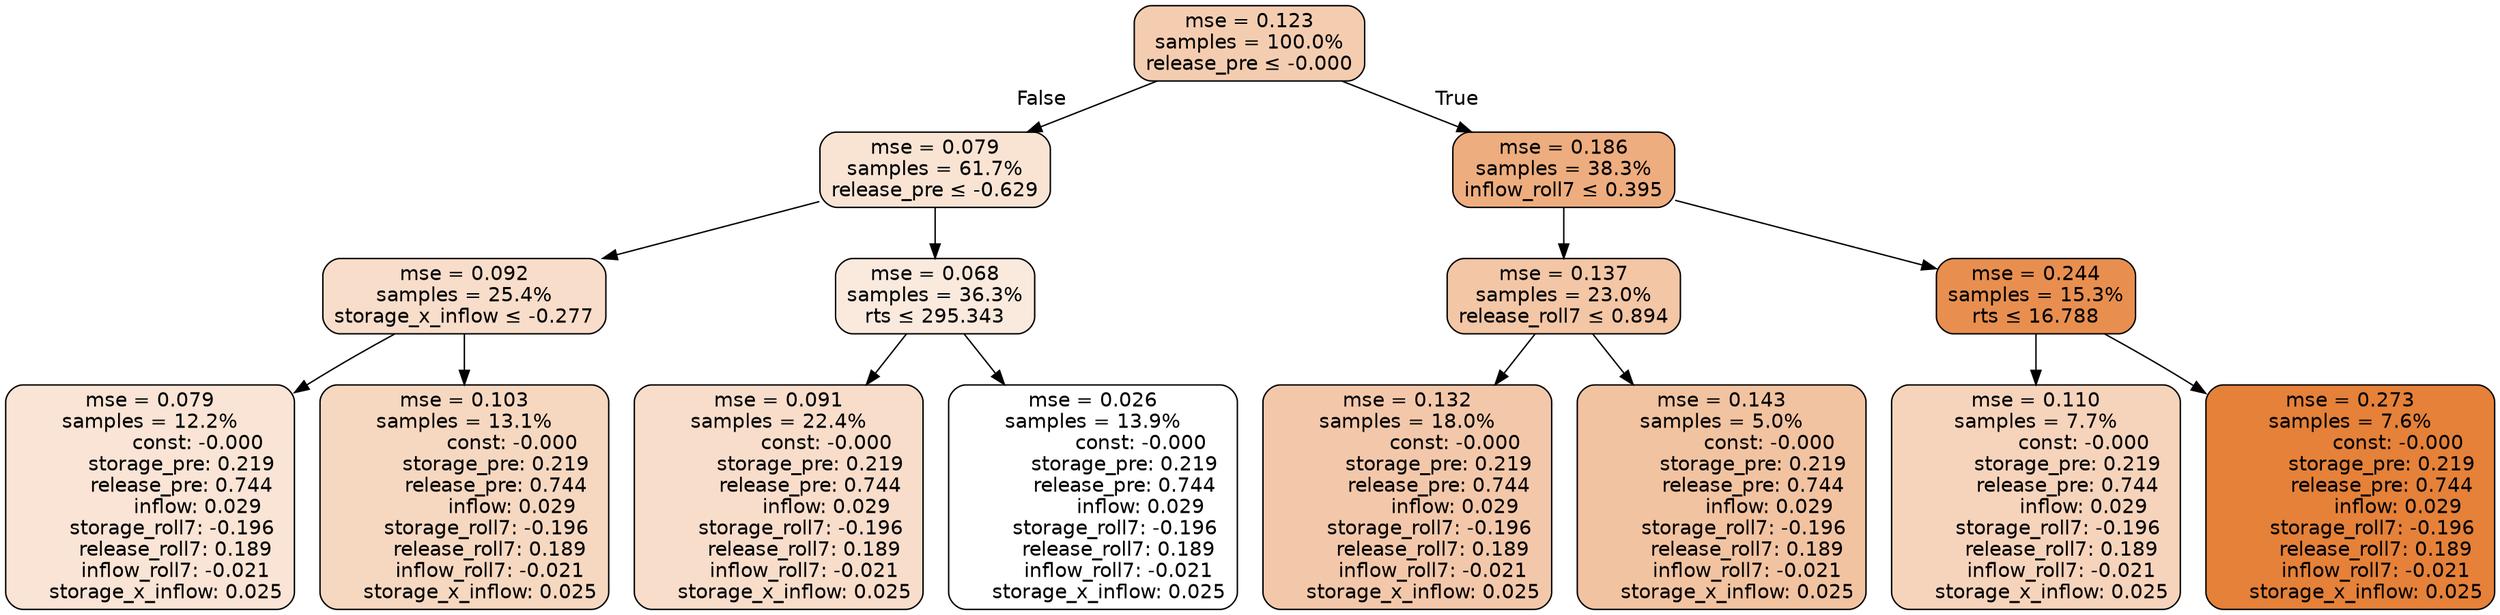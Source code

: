 digraph tree {
node [shape=rectangle, style="filled, rounded", color="black", fontname=helvetica] ;
edge [fontname=helvetica] ;
	"0" [label="mse = 0.123
samples = 100.0%
release_pre &le; -0.000", fillcolor="#f4cdb1"]
	"1" [label="mse = 0.079
samples = 61.7%
release_pre &le; -0.629", fillcolor="#f9e4d4"]
	"2" [label="mse = 0.092
samples = 25.4%
storage_x_inflow &le; -0.277", fillcolor="#f8ddca"]
	"3" [label="mse = 0.079
samples = 12.2%
               const: -0.000
          storage_pre: 0.219
          release_pre: 0.744
               inflow: 0.029
       storage_roll7: -0.196
        release_roll7: 0.189
        inflow_roll7: -0.021
     storage_x_inflow: 0.025", fillcolor="#f9e4d5"]
	"4" [label="mse = 0.103
samples = 13.1%
               const: -0.000
          storage_pre: 0.219
          release_pre: 0.744
               inflow: 0.029
       storage_roll7: -0.196
        release_roll7: 0.189
        inflow_roll7: -0.021
     storage_x_inflow: 0.025", fillcolor="#f6d8c1"]
	"5" [label="mse = 0.068
samples = 36.3%
rts &le; 295.343", fillcolor="#fae9dd"]
	"6" [label="mse = 0.091
samples = 22.4%
               const: -0.000
          storage_pre: 0.219
          release_pre: 0.744
               inflow: 0.029
       storage_roll7: -0.196
        release_roll7: 0.189
        inflow_roll7: -0.021
     storage_x_inflow: 0.025", fillcolor="#f8ddcb"]
	"7" [label="mse = 0.026
samples = 13.9%
               const: -0.000
          storage_pre: 0.219
          release_pre: 0.744
               inflow: 0.029
       storage_roll7: -0.196
        release_roll7: 0.189
        inflow_roll7: -0.021
     storage_x_inflow: 0.025", fillcolor="#ffffff"]
	"8" [label="mse = 0.186
samples = 38.3%
inflow_roll7 &le; 0.395", fillcolor="#eead7e"]
	"9" [label="mse = 0.137
samples = 23.0%
release_roll7 &le; 0.894", fillcolor="#f3c6a5"]
	"10" [label="mse = 0.132
samples = 18.0%
               const: -0.000
          storage_pre: 0.219
          release_pre: 0.744
               inflow: 0.029
       storage_roll7: -0.196
        release_roll7: 0.189
        inflow_roll7: -0.021
     storage_x_inflow: 0.025", fillcolor="#f3c8aa"]
	"11" [label="mse = 0.143
samples = 5.0%
               const: -0.000
          storage_pre: 0.219
          release_pre: 0.744
               inflow: 0.029
       storage_roll7: -0.196
        release_roll7: 0.189
        inflow_roll7: -0.021
     storage_x_inflow: 0.025", fillcolor="#f2c3a1"]
	"12" [label="mse = 0.244
samples = 15.3%
rts &le; 16.788", fillcolor="#e88f50"]
	"13" [label="mse = 0.110
samples = 7.7%
               const: -0.000
          storage_pre: 0.219
          release_pre: 0.744
               inflow: 0.029
       storage_roll7: -0.196
        release_roll7: 0.189
        inflow_roll7: -0.021
     storage_x_inflow: 0.025", fillcolor="#f6d4bc"]
	"14" [label="mse = 0.273
samples = 7.6%
               const: -0.000
          storage_pre: 0.219
          release_pre: 0.744
               inflow: 0.029
       storage_roll7: -0.196
        release_roll7: 0.189
        inflow_roll7: -0.021
     storage_x_inflow: 0.025", fillcolor="#e58139"]

	"0" -> "1" [labeldistance=2.5, labelangle=45, headlabel="False"]
	"1" -> "2"
	"2" -> "3"
	"2" -> "4"
	"1" -> "5"
	"5" -> "6"
	"5" -> "7"
	"0" -> "8" [labeldistance=2.5, labelangle=-45, headlabel="True"]
	"8" -> "9"
	"9" -> "10"
	"9" -> "11"
	"8" -> "12"
	"12" -> "13"
	"12" -> "14"
}